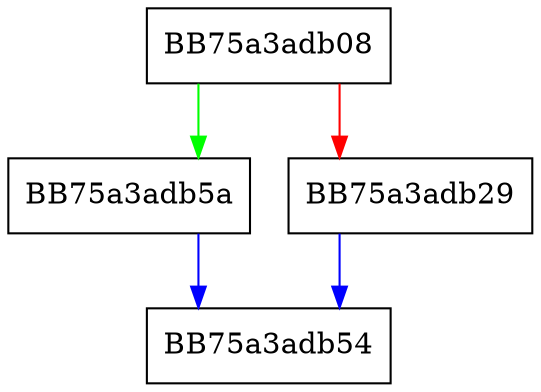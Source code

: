 digraph numNaN {
  node [shape="box"];
  graph [splines=ortho];
  BB75a3adb08 -> BB75a3adb5a [color="green"];
  BB75a3adb08 -> BB75a3adb29 [color="red"];
  BB75a3adb29 -> BB75a3adb54 [color="blue"];
  BB75a3adb5a -> BB75a3adb54 [color="blue"];
}